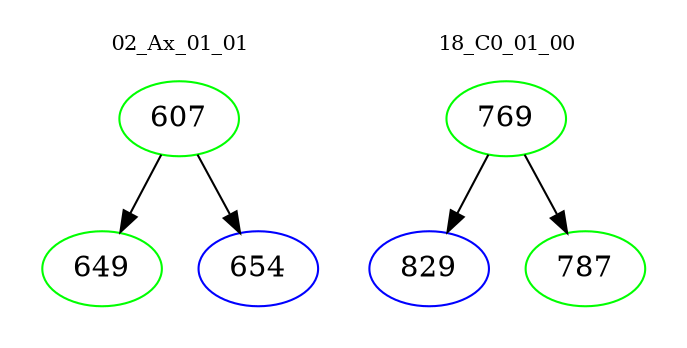 digraph{
subgraph cluster_0 {
color = white
label = "02_Ax_01_01";
fontsize=10;
T0_607 [label="607", color="green"]
T0_607 -> T0_649 [color="black"]
T0_649 [label="649", color="green"]
T0_607 -> T0_654 [color="black"]
T0_654 [label="654", color="blue"]
}
subgraph cluster_1 {
color = white
label = "18_C0_01_00";
fontsize=10;
T1_769 [label="769", color="green"]
T1_769 -> T1_829 [color="black"]
T1_829 [label="829", color="blue"]
T1_769 -> T1_787 [color="black"]
T1_787 [label="787", color="green"]
}
}
